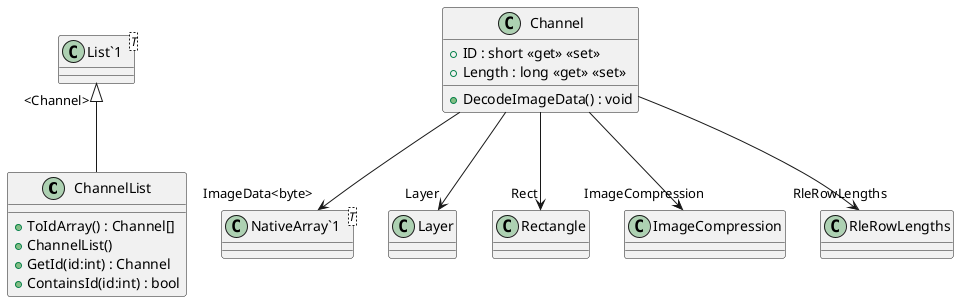 @startuml
class ChannelList {
    + ToIdArray() : Channel[]
    + ChannelList()
    + GetId(id:int) : Channel
    + ContainsId(id:int) : bool
}
class Channel {
    + ID : short <<get>> <<set>>
    + Length : long <<get>> <<set>>
    + DecodeImageData() : void
}
class "List`1"<T> {
}
class "NativeArray`1"<T> {
}
"List`1" "<Channel>" <|-- ChannelList
Channel --> "Layer" Layer
Channel --> "Rect" Rectangle
Channel --> "ImageData<byte>" "NativeArray`1"
Channel --> "ImageCompression" ImageCompression
Channel --> "RleRowLengths" RleRowLengths
@enduml
